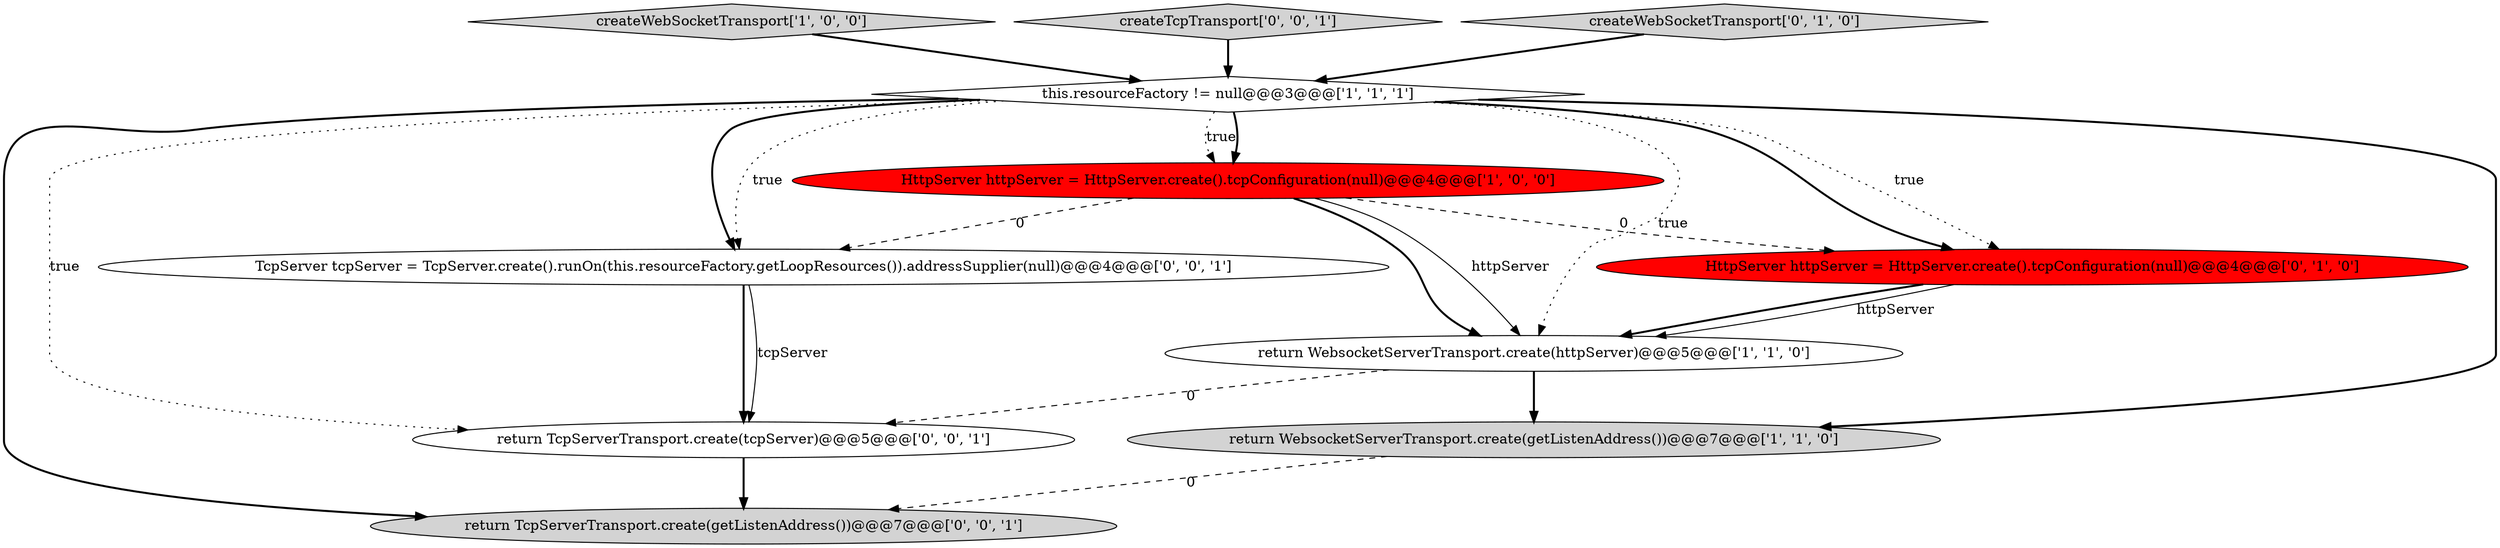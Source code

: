digraph {
3 [style = filled, label = "this.resourceFactory != null@@@3@@@['1', '1', '1']", fillcolor = white, shape = diamond image = "AAA0AAABBB1BBB"];
1 [style = filled, label = "createWebSocketTransport['1', '0', '0']", fillcolor = lightgray, shape = diamond image = "AAA0AAABBB1BBB"];
6 [style = filled, label = "HttpServer httpServer = HttpServer.create().tcpConfiguration(null)@@@4@@@['0', '1', '0']", fillcolor = red, shape = ellipse image = "AAA1AAABBB2BBB"];
7 [style = filled, label = "createTcpTransport['0', '0', '1']", fillcolor = lightgray, shape = diamond image = "AAA0AAABBB3BBB"];
8 [style = filled, label = "TcpServer tcpServer = TcpServer.create().runOn(this.resourceFactory.getLoopResources()).addressSupplier(null)@@@4@@@['0', '0', '1']", fillcolor = white, shape = ellipse image = "AAA0AAABBB3BBB"];
9 [style = filled, label = "return TcpServerTransport.create(tcpServer)@@@5@@@['0', '0', '1']", fillcolor = white, shape = ellipse image = "AAA0AAABBB3BBB"];
2 [style = filled, label = "return WebsocketServerTransport.create(httpServer)@@@5@@@['1', '1', '0']", fillcolor = white, shape = ellipse image = "AAA0AAABBB1BBB"];
5 [style = filled, label = "createWebSocketTransport['0', '1', '0']", fillcolor = lightgray, shape = diamond image = "AAA0AAABBB2BBB"];
10 [style = filled, label = "return TcpServerTransport.create(getListenAddress())@@@7@@@['0', '0', '1']", fillcolor = lightgray, shape = ellipse image = "AAA0AAABBB3BBB"];
0 [style = filled, label = "return WebsocketServerTransport.create(getListenAddress())@@@7@@@['1', '1', '0']", fillcolor = lightgray, shape = ellipse image = "AAA0AAABBB1BBB"];
4 [style = filled, label = "HttpServer httpServer = HttpServer.create().tcpConfiguration(null)@@@4@@@['1', '0', '0']", fillcolor = red, shape = ellipse image = "AAA1AAABBB1BBB"];
5->3 [style = bold, label=""];
1->3 [style = bold, label=""];
3->4 [style = dotted, label="true"];
3->6 [style = bold, label=""];
4->2 [style = bold, label=""];
3->9 [style = dotted, label="true"];
9->10 [style = bold, label=""];
3->6 [style = dotted, label="true"];
4->2 [style = solid, label="httpServer"];
4->6 [style = dashed, label="0"];
3->4 [style = bold, label=""];
7->3 [style = bold, label=""];
3->0 [style = bold, label=""];
0->10 [style = dashed, label="0"];
6->2 [style = bold, label=""];
3->10 [style = bold, label=""];
2->0 [style = bold, label=""];
2->9 [style = dashed, label="0"];
3->8 [style = bold, label=""];
4->8 [style = dashed, label="0"];
8->9 [style = bold, label=""];
8->9 [style = solid, label="tcpServer"];
3->8 [style = dotted, label="true"];
6->2 [style = solid, label="httpServer"];
3->2 [style = dotted, label="true"];
}
